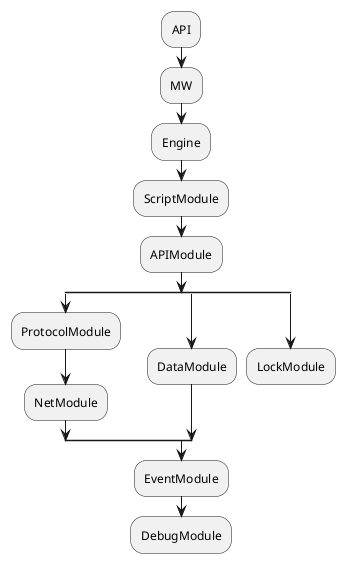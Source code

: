 @startuml
:API;
:MW;
:Engine;
:ScriptModule;
:APIModule;
split
    :ProtocolModule;
    :NetModule;
split again
    :DataModule;
split again
    :LockModule;
    detach
end split
:EventModule;
:DebugModule;
@enduml